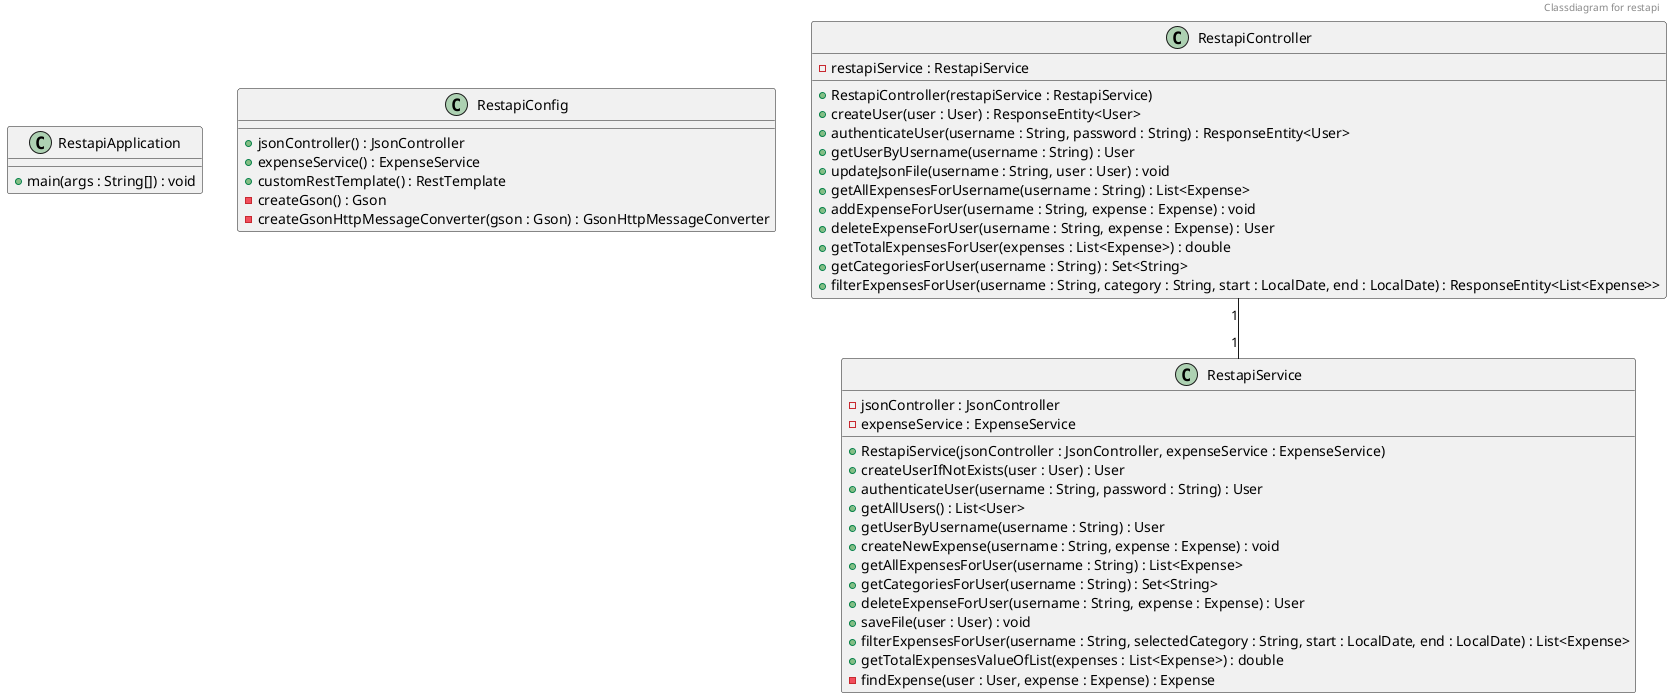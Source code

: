 @startuml ClassDiagramRestapi 
header Classdiagram for restapi

    class RestapiApplication {
        + main(args : String[]) : void
    }

    class RestapiConfig {
    + jsonController() : JsonController
    + expenseService() : ExpenseService
    + customRestTemplate() : RestTemplate
    - createGson() : Gson
    - createGsonHttpMessageConverter(gson : Gson) : GsonHttpMessageConverter
}

class RestapiController {
    - restapiService : RestapiService

    + RestapiController(restapiService : RestapiService)
    + createUser(user : User) : ResponseEntity<User>
    + authenticateUser(username : String, password : String) : ResponseEntity<User>
    + getUserByUsername(username : String) : User
    + updateJsonFile(username : String, user : User) : void
    + getAllExpensesForUsername(username : String) : List<Expense>
    + addExpenseForUser(username : String, expense : Expense) : void
    + deleteExpenseForUser(username : String, expense : Expense) : User
    + getTotalExpensesForUser(expenses : List<Expense>) : double
    + getCategoriesForUser(username : String) : Set<String>
    + filterExpensesForUser(username : String, category : String, start : LocalDate, end : LocalDate) : ResponseEntity<List<Expense>>
}
class RestapiService {
    - jsonController : JsonController
    - expenseService : ExpenseService
    + RestapiService(jsonController : JsonController, expenseService : ExpenseService)
    + createUserIfNotExists(user : User) : User
    + authenticateUser(username : String, password : String) : User
    + getAllUsers() : List<User>
    + getUserByUsername(username : String) : User
    + createNewExpense(username : String, expense : Expense) : void
    + getAllExpensesForUser(username : String) : List<Expense>
    + getCategoriesForUser(username : String) : Set<String>
    + deleteExpenseForUser(username : String, expense : Expense) : User
    + saveFile(user : User) : void
    + filterExpensesForUser(username : String, selectedCategory : String, start : LocalDate, end : LocalDate) : List<Expense>
    + getTotalExpensesValueOfList(expenses : List<Expense>) : double
    - findExpense(user : User, expense : Expense) : Expense
}


RestapiController "1" -- "1" RestapiService


@enduml
